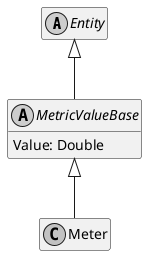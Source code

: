 ﻿@startuml
skinparam monochrome true
hide empty members

abstract class Entity {
}

Entity <|-- MetricValueBase

abstract class MetricValueBase {
    Value: Double
}

MetricValueBase <|-- Meter

class Meter {
}

@enduml
